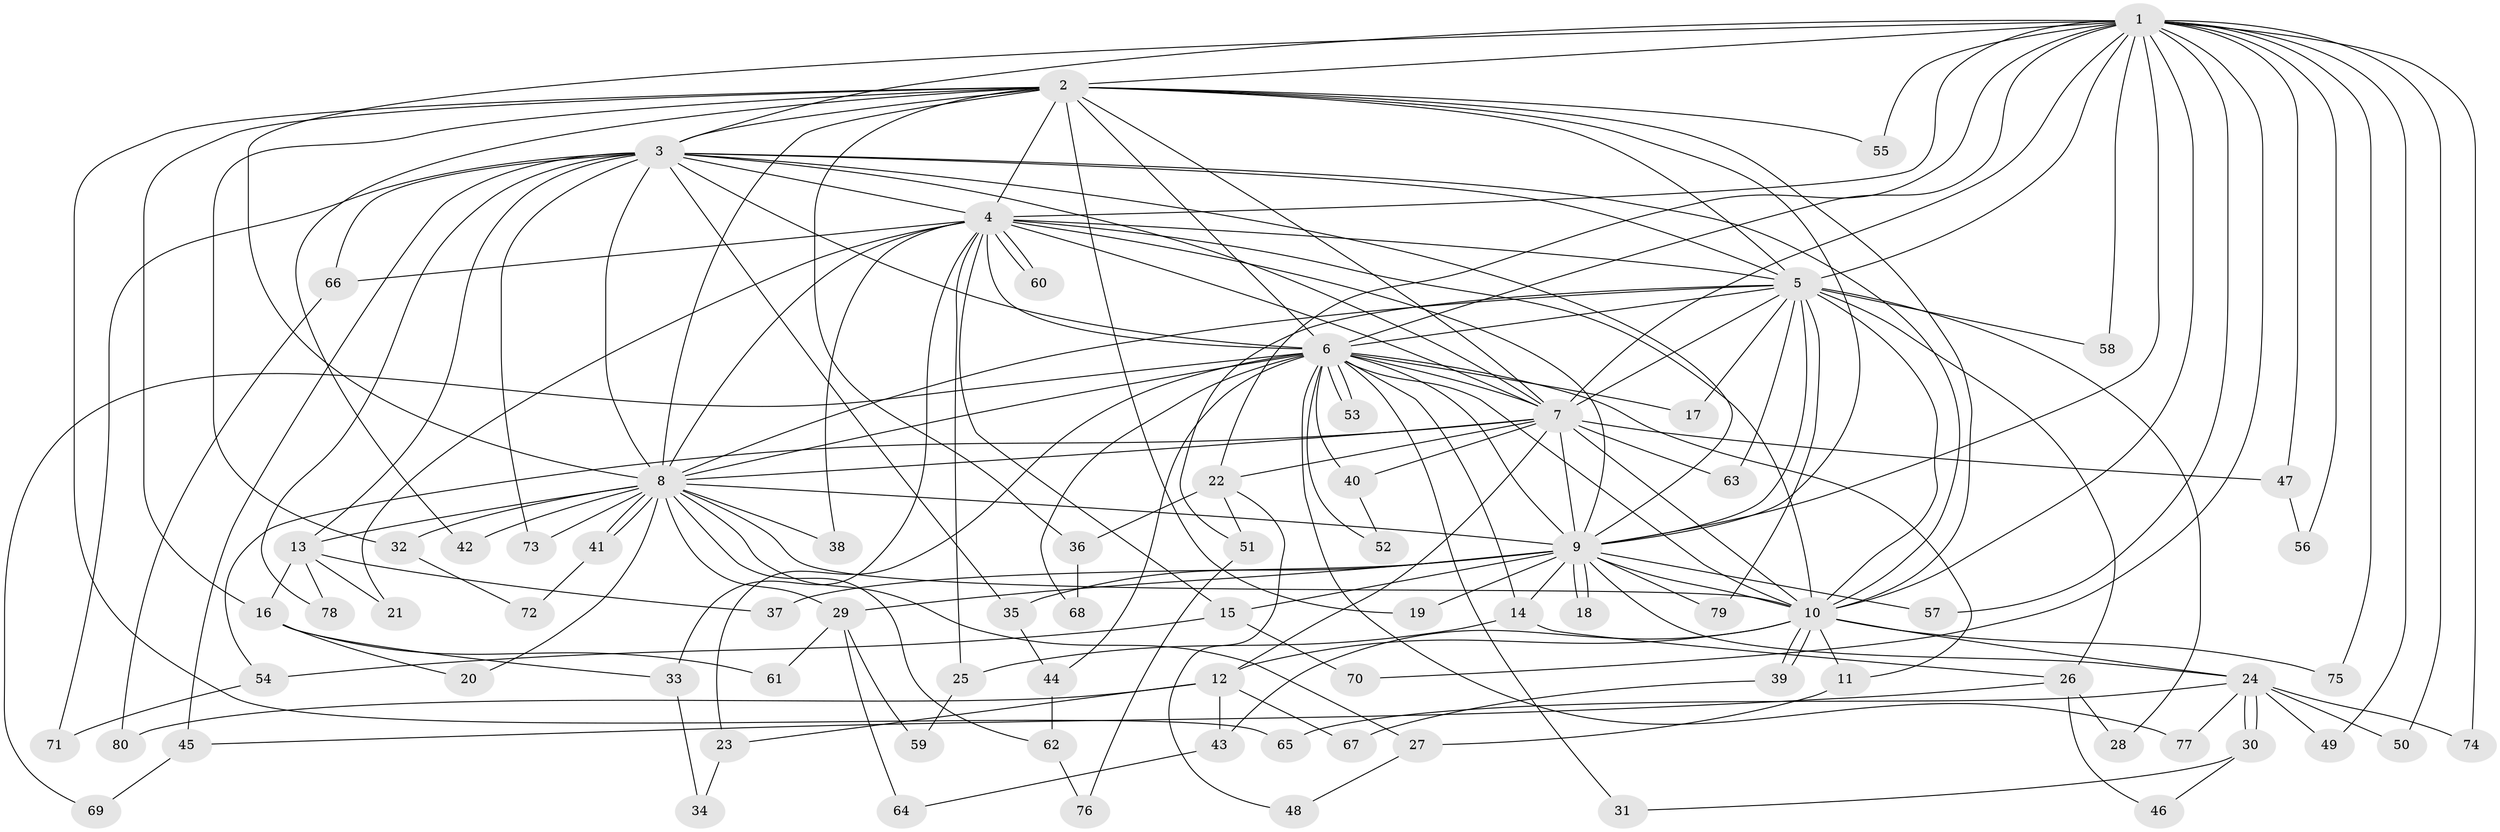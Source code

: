 // Generated by graph-tools (version 1.1) at 2025/13/03/09/25 04:13:58]
// undirected, 80 vertices, 185 edges
graph export_dot {
graph [start="1"]
  node [color=gray90,style=filled];
  1;
  2;
  3;
  4;
  5;
  6;
  7;
  8;
  9;
  10;
  11;
  12;
  13;
  14;
  15;
  16;
  17;
  18;
  19;
  20;
  21;
  22;
  23;
  24;
  25;
  26;
  27;
  28;
  29;
  30;
  31;
  32;
  33;
  34;
  35;
  36;
  37;
  38;
  39;
  40;
  41;
  42;
  43;
  44;
  45;
  46;
  47;
  48;
  49;
  50;
  51;
  52;
  53;
  54;
  55;
  56;
  57;
  58;
  59;
  60;
  61;
  62;
  63;
  64;
  65;
  66;
  67;
  68;
  69;
  70;
  71;
  72;
  73;
  74;
  75;
  76;
  77;
  78;
  79;
  80;
  1 -- 2;
  1 -- 3;
  1 -- 4;
  1 -- 5;
  1 -- 6;
  1 -- 7;
  1 -- 8;
  1 -- 9;
  1 -- 10;
  1 -- 22;
  1 -- 47;
  1 -- 49;
  1 -- 50;
  1 -- 55;
  1 -- 56;
  1 -- 57;
  1 -- 58;
  1 -- 70;
  1 -- 74;
  1 -- 75;
  2 -- 3;
  2 -- 4;
  2 -- 5;
  2 -- 6;
  2 -- 7;
  2 -- 8;
  2 -- 9;
  2 -- 10;
  2 -- 16;
  2 -- 19;
  2 -- 32;
  2 -- 36;
  2 -- 42;
  2 -- 55;
  2 -- 65;
  3 -- 4;
  3 -- 5;
  3 -- 6;
  3 -- 7;
  3 -- 8;
  3 -- 9;
  3 -- 10;
  3 -- 13;
  3 -- 35;
  3 -- 45;
  3 -- 66;
  3 -- 71;
  3 -- 73;
  3 -- 78;
  4 -- 5;
  4 -- 6;
  4 -- 7;
  4 -- 8;
  4 -- 9;
  4 -- 10;
  4 -- 15;
  4 -- 21;
  4 -- 25;
  4 -- 33;
  4 -- 38;
  4 -- 60;
  4 -- 60;
  4 -- 66;
  5 -- 6;
  5 -- 7;
  5 -- 8;
  5 -- 9;
  5 -- 10;
  5 -- 17;
  5 -- 26;
  5 -- 28;
  5 -- 51;
  5 -- 58;
  5 -- 63;
  5 -- 79;
  6 -- 7;
  6 -- 8;
  6 -- 9;
  6 -- 10;
  6 -- 11;
  6 -- 14;
  6 -- 17;
  6 -- 23;
  6 -- 31;
  6 -- 40;
  6 -- 44;
  6 -- 52;
  6 -- 53;
  6 -- 53;
  6 -- 68;
  6 -- 69;
  6 -- 77;
  7 -- 8;
  7 -- 9;
  7 -- 10;
  7 -- 12;
  7 -- 22;
  7 -- 40;
  7 -- 47;
  7 -- 54;
  7 -- 63;
  8 -- 9;
  8 -- 10;
  8 -- 13;
  8 -- 20;
  8 -- 27;
  8 -- 29;
  8 -- 32;
  8 -- 38;
  8 -- 41;
  8 -- 41;
  8 -- 42;
  8 -- 62;
  8 -- 73;
  9 -- 10;
  9 -- 14;
  9 -- 15;
  9 -- 18;
  9 -- 18;
  9 -- 19;
  9 -- 24;
  9 -- 29;
  9 -- 35;
  9 -- 37;
  9 -- 57;
  9 -- 79;
  10 -- 11;
  10 -- 12;
  10 -- 24;
  10 -- 39;
  10 -- 39;
  10 -- 43;
  10 -- 75;
  11 -- 27;
  12 -- 23;
  12 -- 43;
  12 -- 67;
  12 -- 80;
  13 -- 16;
  13 -- 21;
  13 -- 37;
  13 -- 78;
  14 -- 25;
  14 -- 26;
  15 -- 54;
  15 -- 70;
  16 -- 20;
  16 -- 33;
  16 -- 61;
  22 -- 36;
  22 -- 48;
  22 -- 51;
  23 -- 34;
  24 -- 30;
  24 -- 30;
  24 -- 49;
  24 -- 50;
  24 -- 65;
  24 -- 74;
  24 -- 77;
  25 -- 59;
  26 -- 28;
  26 -- 45;
  26 -- 46;
  27 -- 48;
  29 -- 59;
  29 -- 61;
  29 -- 64;
  30 -- 31;
  30 -- 46;
  32 -- 72;
  33 -- 34;
  35 -- 44;
  36 -- 68;
  39 -- 67;
  40 -- 52;
  41 -- 72;
  43 -- 64;
  44 -- 62;
  45 -- 69;
  47 -- 56;
  51 -- 76;
  54 -- 71;
  62 -- 76;
  66 -- 80;
}
